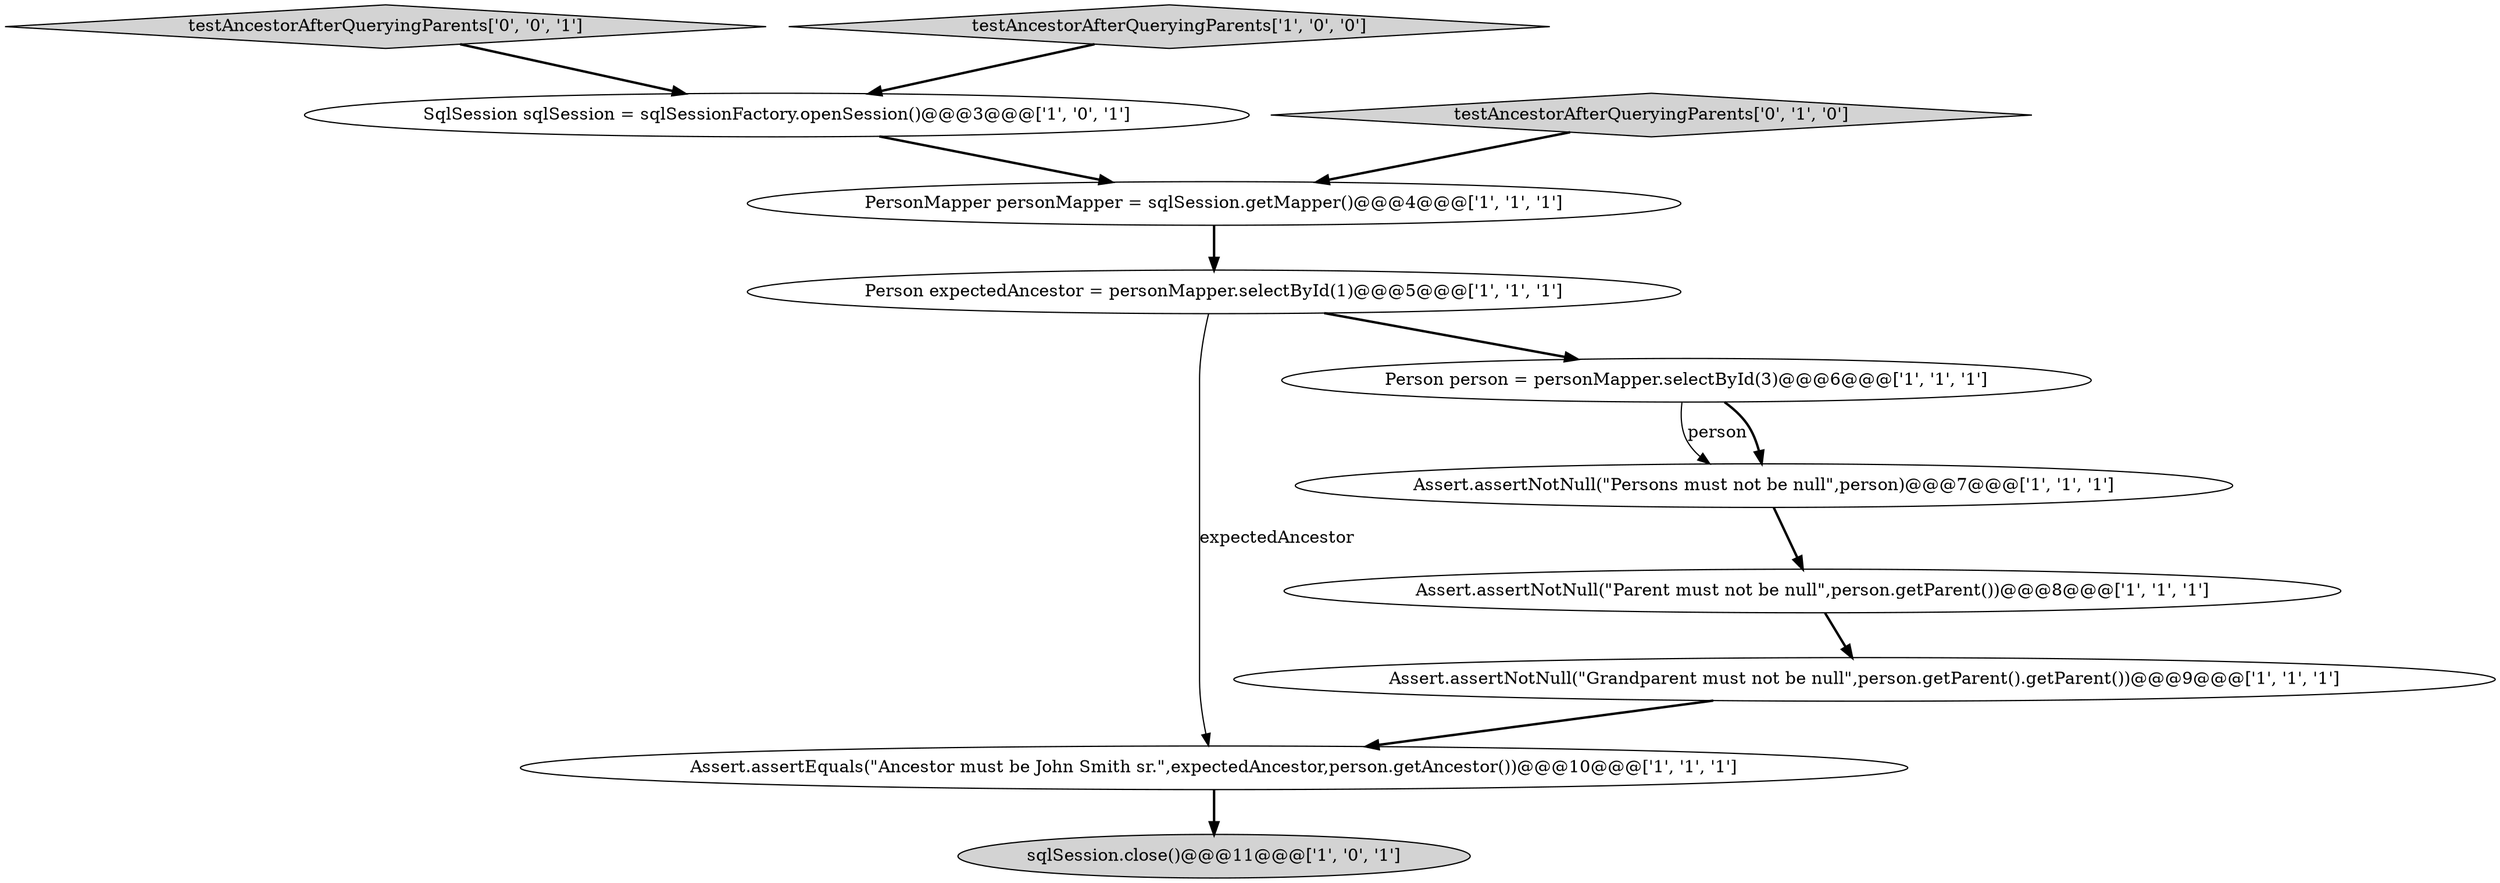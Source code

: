 digraph {
4 [style = filled, label = "Assert.assertEquals(\"Ancestor must be John Smith sr.\",expectedAncestor,person.getAncestor())@@@10@@@['1', '1', '1']", fillcolor = white, shape = ellipse image = "AAA0AAABBB1BBB"];
11 [style = filled, label = "testAncestorAfterQueryingParents['0', '0', '1']", fillcolor = lightgray, shape = diamond image = "AAA0AAABBB3BBB"];
6 [style = filled, label = "Person expectedAncestor = personMapper.selectById(1)@@@5@@@['1', '1', '1']", fillcolor = white, shape = ellipse image = "AAA0AAABBB1BBB"];
1 [style = filled, label = "sqlSession.close()@@@11@@@['1', '0', '1']", fillcolor = lightgray, shape = ellipse image = "AAA0AAABBB1BBB"];
5 [style = filled, label = "Assert.assertNotNull(\"Grandparent must not be null\",person.getParent().getParent())@@@9@@@['1', '1', '1']", fillcolor = white, shape = ellipse image = "AAA0AAABBB1BBB"];
0 [style = filled, label = "SqlSession sqlSession = sqlSessionFactory.openSession()@@@3@@@['1', '0', '1']", fillcolor = white, shape = ellipse image = "AAA0AAABBB1BBB"];
3 [style = filled, label = "Person person = personMapper.selectById(3)@@@6@@@['1', '1', '1']", fillcolor = white, shape = ellipse image = "AAA0AAABBB1BBB"];
7 [style = filled, label = "Assert.assertNotNull(\"Persons must not be null\",person)@@@7@@@['1', '1', '1']", fillcolor = white, shape = ellipse image = "AAA0AAABBB1BBB"];
2 [style = filled, label = "Assert.assertNotNull(\"Parent must not be null\",person.getParent())@@@8@@@['1', '1', '1']", fillcolor = white, shape = ellipse image = "AAA0AAABBB1BBB"];
9 [style = filled, label = "PersonMapper personMapper = sqlSession.getMapper()@@@4@@@['1', '1', '1']", fillcolor = white, shape = ellipse image = "AAA0AAABBB1BBB"];
10 [style = filled, label = "testAncestorAfterQueryingParents['0', '1', '0']", fillcolor = lightgray, shape = diamond image = "AAA0AAABBB2BBB"];
8 [style = filled, label = "testAncestorAfterQueryingParents['1', '0', '0']", fillcolor = lightgray, shape = diamond image = "AAA0AAABBB1BBB"];
8->0 [style = bold, label=""];
6->3 [style = bold, label=""];
0->9 [style = bold, label=""];
4->1 [style = bold, label=""];
10->9 [style = bold, label=""];
11->0 [style = bold, label=""];
3->7 [style = solid, label="person"];
3->7 [style = bold, label=""];
6->4 [style = solid, label="expectedAncestor"];
7->2 [style = bold, label=""];
5->4 [style = bold, label=""];
9->6 [style = bold, label=""];
2->5 [style = bold, label=""];
}
